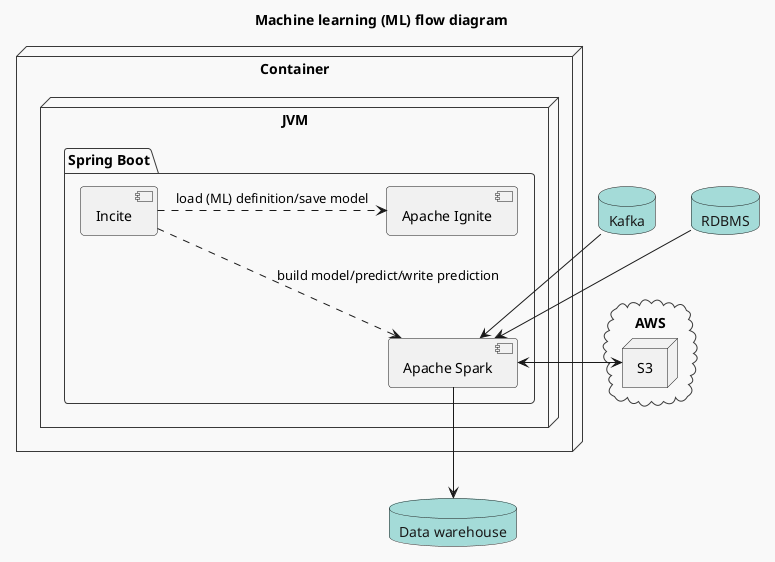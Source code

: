 @startuml
'https://plantuml.com/component-diagram

!theme mars

title "Machine learning (ML) flow diagram"

cloud "AWS" {

    node "S3" as s3
}

database "Kafka" as kafka

database "RDBMS" as mysql

database "Data warehouse" as postgres

node "Container" {

    node "JVM" {

        package "Spring Boot" {

            component "Incite" as incite
            component "Apache Ignite" as ignite
            component "Apache Spark" as spark

        }
    }
}

incite .> ignite : load (ML) definition/save model
incite ..> spark : build model/predict/write prediction
kafka --> spark
mysql --> spark
s3 -> spark
spark --> postgres
spark -> s3

@enduml